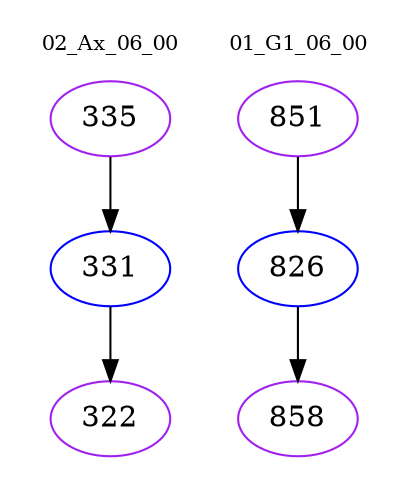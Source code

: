 digraph{
subgraph cluster_0 {
color = white
label = "02_Ax_06_00";
fontsize=10;
T0_335 [label="335", color="purple"]
T0_335 -> T0_331 [color="black"]
T0_331 [label="331", color="blue"]
T0_331 -> T0_322 [color="black"]
T0_322 [label="322", color="purple"]
}
subgraph cluster_1 {
color = white
label = "01_G1_06_00";
fontsize=10;
T1_851 [label="851", color="purple"]
T1_851 -> T1_826 [color="black"]
T1_826 [label="826", color="blue"]
T1_826 -> T1_858 [color="black"]
T1_858 [label="858", color="purple"]
}
}

